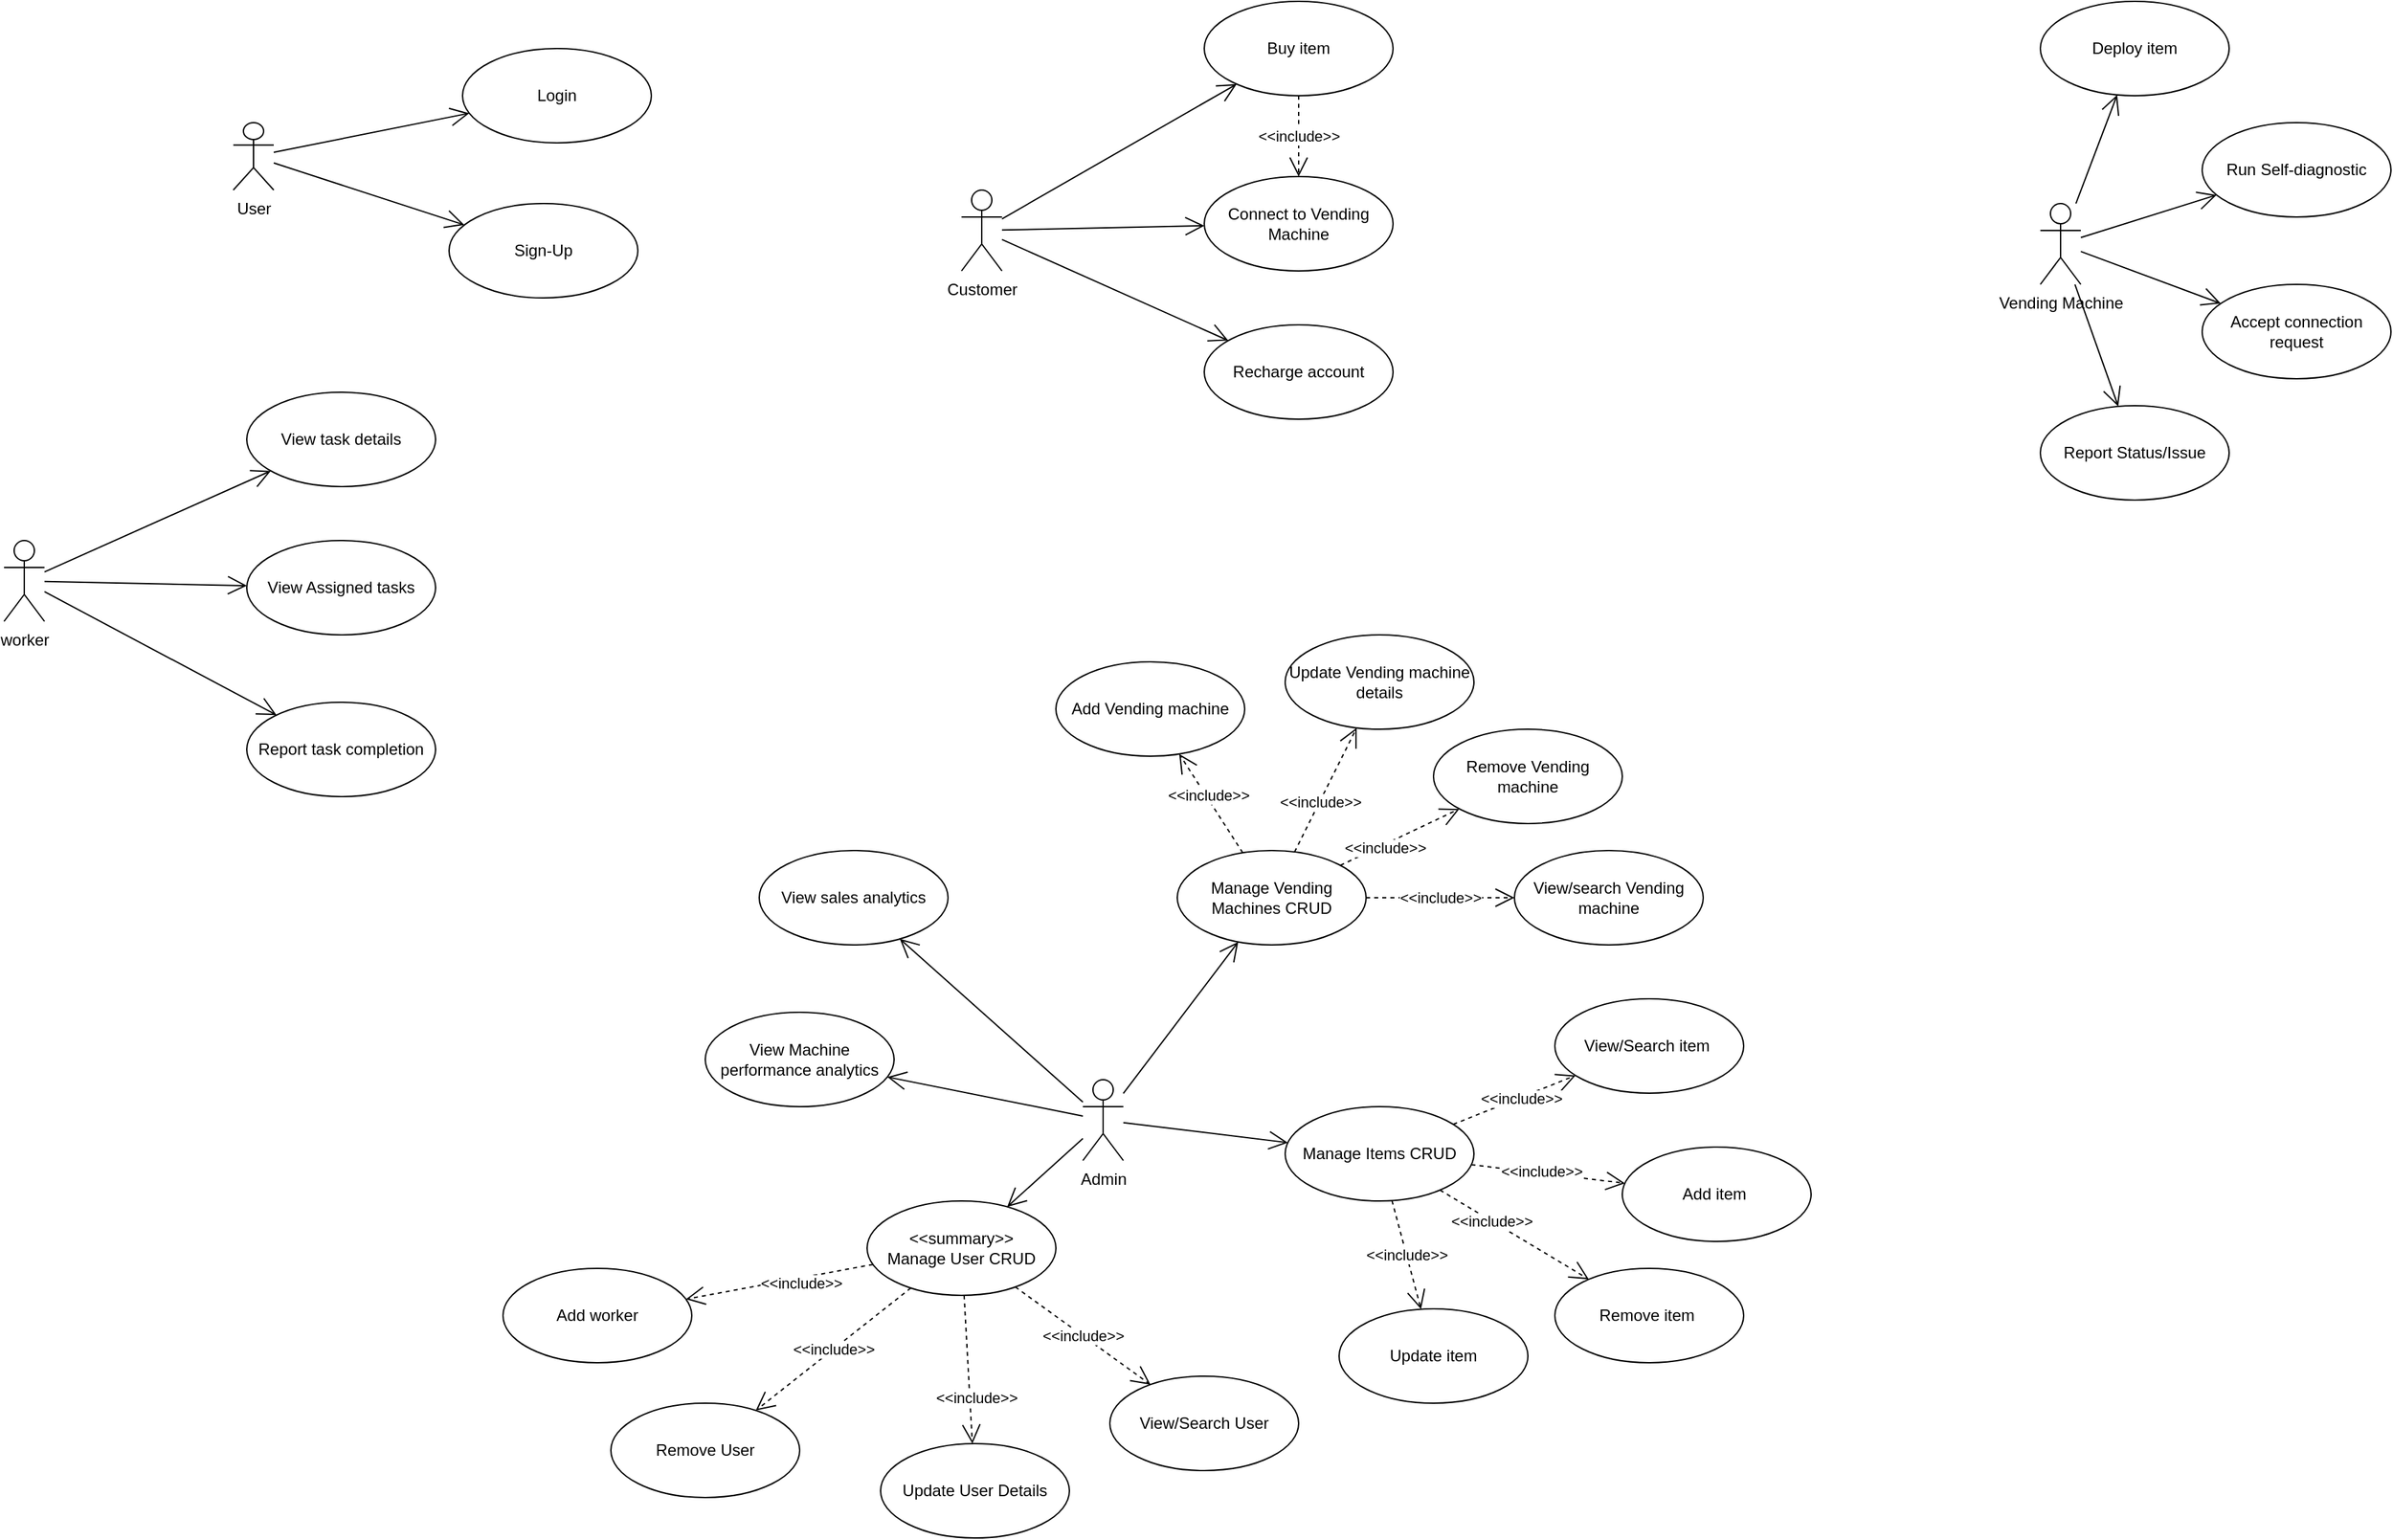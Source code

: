 <mxfile version="27.0.6">
  <diagram name="Page-1" id="kfAMMiPP0VObtHcJGvUk">
    <mxGraphModel dx="3601" dy="2061" grid="1" gridSize="10" guides="1" tooltips="1" connect="1" arrows="1" fold="1" page="1" pageScale="1" pageWidth="850" pageHeight="1100" math="0" shadow="0">
      <root>
        <object label="" id="0">
          <mxCell />
        </object>
        <mxCell id="1" parent="0" />
        <mxCell id="_scHbUb4v8V3rLatbe1g-1" value="Customer" style="shape=umlActor;verticalLabelPosition=bottom;verticalAlign=top;html=1;" parent="1" vertex="1">
          <mxGeometry x="-790" y="10" width="30" height="60" as="geometry" />
        </mxCell>
        <mxCell id="_scHbUb4v8V3rLatbe1g-2" value="Admin" style="shape=umlActor;verticalLabelPosition=bottom;verticalAlign=top;html=1;" parent="1" vertex="1">
          <mxGeometry x="-700" y="670" width="30" height="60" as="geometry" />
        </mxCell>
        <mxCell id="_scHbUb4v8V3rLatbe1g-3" value="Vending Machine" style="shape=umlActor;verticalLabelPosition=bottom;verticalAlign=top;html=1;" parent="1" vertex="1">
          <mxGeometry x="10" y="20" width="30" height="60" as="geometry" />
        </mxCell>
        <mxCell id="_scHbUb4v8V3rLatbe1g-4" value="worker" style="shape=umlActor;verticalLabelPosition=bottom;verticalAlign=top;html=1;" parent="1" vertex="1">
          <mxGeometry x="-1500" y="270" width="30" height="60" as="geometry" />
        </mxCell>
        <mxCell id="_scHbUb4v8V3rLatbe1g-9" value="" style="endArrow=open;endFill=1;endSize=12;html=1;rounded=0;" parent="1" source="_scHbUb4v8V3rLatbe1g-1" target="ytl-necwMsU3zjjI3Lu8-3" edge="1">
          <mxGeometry width="160" relative="1" as="geometry">
            <mxPoint x="-610" y="60" as="sourcePoint" />
            <mxPoint x="-595" y="95" as="targetPoint" />
          </mxGeometry>
        </mxCell>
        <mxCell id="_scHbUb4v8V3rLatbe1g-12" value="Recharge account" style="ellipse;whiteSpace=wrap;html=1;" parent="1" vertex="1">
          <mxGeometry x="-610" y="110" width="140" height="70" as="geometry" />
        </mxCell>
        <mxCell id="_scHbUb4v8V3rLatbe1g-14" value="Buy item" style="ellipse;whiteSpace=wrap;html=1;" parent="1" vertex="1">
          <mxGeometry x="-610" y="-130" width="140" height="70" as="geometry" />
        </mxCell>
        <mxCell id="_scHbUb4v8V3rLatbe1g-15" value="" style="endArrow=open;endFill=1;endSize=12;html=1;rounded=0;" parent="1" source="_scHbUb4v8V3rLatbe1g-1" target="_scHbUb4v8V3rLatbe1g-14" edge="1">
          <mxGeometry width="160" relative="1" as="geometry">
            <mxPoint x="-455" y="95" as="sourcePoint" />
            <mxPoint x="-250" y="380" as="targetPoint" />
          </mxGeometry>
        </mxCell>
        <mxCell id="_scHbUb4v8V3rLatbe1g-19" value="View Assigned tasks" style="ellipse;whiteSpace=wrap;html=1;" parent="1" vertex="1">
          <mxGeometry x="-1320" y="270" width="140" height="70" as="geometry" />
        </mxCell>
        <mxCell id="_scHbUb4v8V3rLatbe1g-20" value="" style="endArrow=open;endFill=1;endSize=12;html=1;rounded=0;" parent="1" source="_scHbUb4v8V3rLatbe1g-4" target="_scHbUb4v8V3rLatbe1g-19" edge="1">
          <mxGeometry width="160" relative="1" as="geometry">
            <mxPoint x="-1690" y="480" as="sourcePoint" />
            <mxPoint x="-1530" y="480" as="targetPoint" />
          </mxGeometry>
        </mxCell>
        <mxCell id="_scHbUb4v8V3rLatbe1g-23" value="View task details" style="ellipse;whiteSpace=wrap;html=1;" parent="1" vertex="1">
          <mxGeometry x="-1320" y="160" width="140" height="70" as="geometry" />
        </mxCell>
        <mxCell id="_scHbUb4v8V3rLatbe1g-25" value="Report task completion" style="ellipse;whiteSpace=wrap;html=1;" parent="1" vertex="1">
          <mxGeometry x="-1320" y="390" width="140" height="70" as="geometry" />
        </mxCell>
        <mxCell id="_scHbUb4v8V3rLatbe1g-26" value="" style="endArrow=open;endFill=1;endSize=12;html=1;rounded=0;" parent="1" source="_scHbUb4v8V3rLatbe1g-4" target="_scHbUb4v8V3rLatbe1g-25" edge="1">
          <mxGeometry width="160" relative="1" as="geometry">
            <mxPoint x="-1690" y="480" as="sourcePoint" />
            <mxPoint x="-1530" y="480" as="targetPoint" />
          </mxGeometry>
        </mxCell>
        <mxCell id="_scHbUb4v8V3rLatbe1g-31" value="Add worker" style="ellipse;whiteSpace=wrap;html=1;" parent="1" vertex="1">
          <mxGeometry x="-1130" y="810" width="140" height="70" as="geometry" />
        </mxCell>
        <mxCell id="_scHbUb4v8V3rLatbe1g-32" value="Manage Vending Machines CRUD" style="ellipse;whiteSpace=wrap;html=1;" parent="1" vertex="1">
          <mxGeometry x="-630" y="500" width="140" height="70" as="geometry" />
        </mxCell>
        <mxCell id="_scHbUb4v8V3rLatbe1g-33" value="Update Vending machine details" style="ellipse;whiteSpace=wrap;html=1;" parent="1" vertex="1">
          <mxGeometry x="-550" y="340" width="140" height="70" as="geometry" />
        </mxCell>
        <mxCell id="_scHbUb4v8V3rLatbe1g-34" value="View/Search item&amp;nbsp;" style="ellipse;whiteSpace=wrap;html=1;" parent="1" vertex="1">
          <mxGeometry x="-350" y="610" width="140" height="70" as="geometry" />
        </mxCell>
        <mxCell id="_scHbUb4v8V3rLatbe1g-35" value="Add Vending machine" style="ellipse;whiteSpace=wrap;html=1;" parent="1" vertex="1">
          <mxGeometry x="-720" y="360" width="140" height="70" as="geometry" />
        </mxCell>
        <mxCell id="_scHbUb4v8V3rLatbe1g-36" value="Update User Details" style="ellipse;whiteSpace=wrap;html=1;" parent="1" vertex="1">
          <mxGeometry x="-850" y="940" width="140" height="70" as="geometry" />
        </mxCell>
        <mxCell id="_scHbUb4v8V3rLatbe1g-37" value="Remove Vending machine" style="ellipse;whiteSpace=wrap;html=1;" parent="1" vertex="1">
          <mxGeometry x="-440" y="410" width="140" height="70" as="geometry" />
        </mxCell>
        <mxCell id="_scHbUb4v8V3rLatbe1g-38" value="" style="endArrow=open;endFill=1;endSize=12;html=1;rounded=0;dashed=1;" parent="1" source="_scHbUb4v8V3rLatbe1g-32" target="_scHbUb4v8V3rLatbe1g-33" edge="1">
          <mxGeometry width="160" relative="1" as="geometry">
            <mxPoint x="305" y="440" as="sourcePoint" />
            <mxPoint x="465" y="440" as="targetPoint" />
          </mxGeometry>
        </mxCell>
        <mxCell id="_scHbUb4v8V3rLatbe1g-39" value="&amp;lt;&amp;lt;include&amp;gt;&amp;gt;" style="edgeLabel;html=1;align=center;verticalAlign=middle;resizable=0;points=[];" parent="_scHbUb4v8V3rLatbe1g-38" vertex="1" connectable="0">
          <mxGeometry x="-0.199" relative="1" as="geometry">
            <mxPoint y="-1" as="offset" />
          </mxGeometry>
        </mxCell>
        <mxCell id="_scHbUb4v8V3rLatbe1g-40" value="" style="endArrow=open;endFill=1;endSize=12;html=1;rounded=0;" parent="1" source="_scHbUb4v8V3rLatbe1g-2" target="_scHbUb4v8V3rLatbe1g-32" edge="1">
          <mxGeometry width="160" relative="1" as="geometry">
            <mxPoint x="415" y="500" as="sourcePoint" />
            <mxPoint x="575" y="500" as="targetPoint" />
          </mxGeometry>
        </mxCell>
        <mxCell id="_scHbUb4v8V3rLatbe1g-43" value="&lt;div&gt;Manage Items CRUD&lt;/div&gt;" style="ellipse;whiteSpace=wrap;html=1;" parent="1" vertex="1">
          <mxGeometry x="-550" y="690" width="140" height="70" as="geometry" />
        </mxCell>
        <mxCell id="_scHbUb4v8V3rLatbe1g-44" value="" style="endArrow=open;endFill=1;endSize=12;html=1;rounded=0;" parent="1" source="_scHbUb4v8V3rLatbe1g-2" target="_scHbUb4v8V3rLatbe1g-43" edge="1">
          <mxGeometry width="160" relative="1" as="geometry">
            <mxPoint x="415" y="500" as="sourcePoint" />
            <mxPoint x="575" y="500" as="targetPoint" />
          </mxGeometry>
        </mxCell>
        <mxCell id="_scHbUb4v8V3rLatbe1g-45" value="" style="endArrow=open;endFill=1;endSize=12;html=1;rounded=0;dashed=1;" parent="1" source="_scHbUb4v8V3rLatbe1g-43" target="_scHbUb4v8V3rLatbe1g-34" edge="1">
          <mxGeometry width="160" relative="1" as="geometry">
            <mxPoint x="275" y="450" as="sourcePoint" />
            <mxPoint x="435" y="450" as="targetPoint" />
          </mxGeometry>
        </mxCell>
        <mxCell id="_scHbUb4v8V3rLatbe1g-46" value="&amp;lt;&amp;lt;include&amp;gt;&amp;gt;" style="edgeLabel;html=1;align=center;verticalAlign=middle;resizable=0;points=[];" parent="_scHbUb4v8V3rLatbe1g-45" vertex="1" connectable="0">
          <mxGeometry x="0.1" relative="1" as="geometry">
            <mxPoint as="offset" />
          </mxGeometry>
        </mxCell>
        <mxCell id="_scHbUb4v8V3rLatbe1g-47" value="Add item&amp;nbsp;" style="ellipse;whiteSpace=wrap;html=1;" parent="1" vertex="1">
          <mxGeometry x="-300" y="720" width="140" height="70" as="geometry" />
        </mxCell>
        <mxCell id="_scHbUb4v8V3rLatbe1g-48" value="Remove item&amp;nbsp;" style="ellipse;whiteSpace=wrap;html=1;" parent="1" vertex="1">
          <mxGeometry x="-350" y="810" width="140" height="70" as="geometry" />
        </mxCell>
        <mxCell id="_scHbUb4v8V3rLatbe1g-49" value="" style="endArrow=open;endFill=1;endSize=12;html=1;rounded=0;dashed=1;" parent="1" source="_scHbUb4v8V3rLatbe1g-32" target="_scHbUb4v8V3rLatbe1g-35" edge="1">
          <mxGeometry width="160" relative="1" as="geometry">
            <mxPoint x="305" y="610" as="sourcePoint" />
            <mxPoint x="465" y="610" as="targetPoint" />
          </mxGeometry>
        </mxCell>
        <mxCell id="_scHbUb4v8V3rLatbe1g-50" value="&amp;lt;&amp;lt;include&amp;gt;&amp;gt;" style="edgeLabel;html=1;align=center;verticalAlign=middle;resizable=0;points=[];" parent="_scHbUb4v8V3rLatbe1g-49" vertex="1" connectable="0">
          <mxGeometry x="0.147" y="-2" relative="1" as="geometry">
            <mxPoint as="offset" />
          </mxGeometry>
        </mxCell>
        <mxCell id="_scHbUb4v8V3rLatbe1g-51" value="" style="endArrow=open;endFill=1;endSize=12;html=1;rounded=0;dashed=1;" parent="1" source="_scHbUb4v8V3rLatbe1g-32" target="_scHbUb4v8V3rLatbe1g-37" edge="1">
          <mxGeometry width="160" relative="1" as="geometry">
            <mxPoint x="305" y="610" as="sourcePoint" />
            <mxPoint x="465" y="610" as="targetPoint" />
          </mxGeometry>
        </mxCell>
        <mxCell id="_scHbUb4v8V3rLatbe1g-52" value="&amp;lt;&amp;lt;include&amp;gt;&amp;gt;" style="edgeLabel;html=1;align=center;verticalAlign=middle;resizable=0;points=[];" parent="_scHbUb4v8V3rLatbe1g-51" vertex="1" connectable="0">
          <mxGeometry x="-0.259" y="-1" relative="1" as="geometry">
            <mxPoint y="1" as="offset" />
          </mxGeometry>
        </mxCell>
        <mxCell id="_scHbUb4v8V3rLatbe1g-53" value="" style="endArrow=open;endFill=1;endSize=12;html=1;rounded=0;dashed=1;" parent="1" source="_scHbUb4v8V3rLatbe1g-43" target="_scHbUb4v8V3rLatbe1g-47" edge="1">
          <mxGeometry width="160" relative="1" as="geometry">
            <mxPoint x="275" y="620" as="sourcePoint" />
            <mxPoint x="332.697" y="670.956" as="targetPoint" />
          </mxGeometry>
        </mxCell>
        <mxCell id="_scHbUb4v8V3rLatbe1g-54" value="&amp;lt;&amp;lt;include&amp;gt;&amp;gt;" style="edgeLabel;html=1;align=center;verticalAlign=middle;resizable=0;points=[];" parent="_scHbUb4v8V3rLatbe1g-53" vertex="1" connectable="0">
          <mxGeometry x="-0.076" y="1" relative="1" as="geometry">
            <mxPoint x="-1" y="-1" as="offset" />
          </mxGeometry>
        </mxCell>
        <mxCell id="_scHbUb4v8V3rLatbe1g-55" value="" style="endArrow=open;endFill=1;endSize=12;html=1;rounded=0;dashed=1;" parent="1" source="_scHbUb4v8V3rLatbe1g-43" target="_scHbUb4v8V3rLatbe1g-48" edge="1">
          <mxGeometry width="160" relative="1" as="geometry">
            <mxPoint x="275" y="620" as="sourcePoint" />
            <mxPoint x="435" y="620" as="targetPoint" />
          </mxGeometry>
        </mxCell>
        <mxCell id="_scHbUb4v8V3rLatbe1g-56" value="&amp;lt;&amp;lt;include&amp;gt;&amp;gt;" style="edgeLabel;html=1;align=center;verticalAlign=middle;resizable=0;points=[];" parent="_scHbUb4v8V3rLatbe1g-55" vertex="1" connectable="0">
          <mxGeometry x="-0.315" relative="1" as="geometry">
            <mxPoint as="offset" />
          </mxGeometry>
        </mxCell>
        <mxCell id="_scHbUb4v8V3rLatbe1g-57" value="" style="endArrow=open;endFill=1;endSize=12;html=1;rounded=0;dashed=1;" parent="1" source="ytl-necwMsU3zjjI3Lu8-12" target="_scHbUb4v8V3rLatbe1g-36" edge="1">
          <mxGeometry width="160" relative="1" as="geometry">
            <mxPoint x="245" y="640" as="sourcePoint" />
            <mxPoint x="405" y="640" as="targetPoint" />
          </mxGeometry>
        </mxCell>
        <mxCell id="ytl-necwMsU3zjjI3Lu8-23" value="&amp;lt;&amp;lt;include&amp;gt;&amp;gt;" style="edgeLabel;html=1;align=center;verticalAlign=middle;resizable=0;points=[];" parent="_scHbUb4v8V3rLatbe1g-57" vertex="1" connectable="0">
          <mxGeometry x="0.376" y="4" relative="1" as="geometry">
            <mxPoint x="1" as="offset" />
          </mxGeometry>
        </mxCell>
        <mxCell id="_scHbUb4v8V3rLatbe1g-58" value="" style="endArrow=open;endFill=1;endSize=12;html=1;rounded=0;dashed=1;" parent="1" source="ytl-necwMsU3zjjI3Lu8-12" target="_scHbUb4v8V3rLatbe1g-31" edge="1">
          <mxGeometry width="160" relative="1" as="geometry">
            <mxPoint x="245" y="640" as="sourcePoint" />
            <mxPoint x="405" y="640" as="targetPoint" />
          </mxGeometry>
        </mxCell>
        <mxCell id="ytl-necwMsU3zjjI3Lu8-22" value="&amp;lt;&amp;lt;include&amp;gt;&amp;gt;" style="edgeLabel;html=1;align=center;verticalAlign=middle;resizable=0;points=[];" parent="_scHbUb4v8V3rLatbe1g-58" vertex="1" connectable="0">
          <mxGeometry x="-0.211" y="3" relative="1" as="geometry">
            <mxPoint y="1" as="offset" />
          </mxGeometry>
        </mxCell>
        <mxCell id="_scHbUb4v8V3rLatbe1g-61" value="Accept connection request" style="ellipse;whiteSpace=wrap;html=1;" parent="1" vertex="1">
          <mxGeometry x="130" y="80" width="140" height="70" as="geometry" />
        </mxCell>
        <mxCell id="_scHbUb4v8V3rLatbe1g-62" value="" style="endArrow=open;endFill=1;endSize=12;html=1;rounded=0;" parent="1" source="_scHbUb4v8V3rLatbe1g-3" target="_scHbUb4v8V3rLatbe1g-61" edge="1">
          <mxGeometry width="160" relative="1" as="geometry">
            <mxPoint x="-830" y="-345" as="sourcePoint" />
            <mxPoint x="-670" y="-345" as="targetPoint" />
          </mxGeometry>
        </mxCell>
        <mxCell id="_scHbUb4v8V3rLatbe1g-63" value="Deploy item" style="ellipse;whiteSpace=wrap;html=1;" parent="1" vertex="1">
          <mxGeometry x="10" y="-130" width="140" height="70" as="geometry" />
        </mxCell>
        <mxCell id="_scHbUb4v8V3rLatbe1g-65" value="" style="endArrow=open;endFill=1;endSize=12;html=1;rounded=0;" parent="1" source="_scHbUb4v8V3rLatbe1g-3" target="_scHbUb4v8V3rLatbe1g-63" edge="1">
          <mxGeometry width="160" relative="1" as="geometry">
            <mxPoint x="-33.191" y="-193.976" as="sourcePoint" />
            <mxPoint x="-670" y="-345" as="targetPoint" />
          </mxGeometry>
        </mxCell>
        <mxCell id="_scHbUb4v8V3rLatbe1g-73" value="Report Status/Issue" style="ellipse;whiteSpace=wrap;html=1;" parent="1" vertex="1">
          <mxGeometry x="10" y="170" width="140" height="70" as="geometry" />
        </mxCell>
        <mxCell id="_scHbUb4v8V3rLatbe1g-79" value="Run Self-diagnostic" style="ellipse;whiteSpace=wrap;html=1;" parent="1" vertex="1">
          <mxGeometry x="130" y="-40" width="140" height="70" as="geometry" />
        </mxCell>
        <mxCell id="_scHbUb4v8V3rLatbe1g-81" value="" style="endArrow=open;endFill=1;endSize=12;html=1;rounded=0;" parent="1" source="_scHbUb4v8V3rLatbe1g-3" target="_scHbUb4v8V3rLatbe1g-79" edge="1">
          <mxGeometry width="160" relative="1" as="geometry">
            <mxPoint x="-830" y="-345" as="sourcePoint" />
            <mxPoint x="-670" y="-345" as="targetPoint" />
          </mxGeometry>
        </mxCell>
        <mxCell id="_scHbUb4v8V3rLatbe1g-82" value="" style="endArrow=open;endFill=1;endSize=12;html=1;rounded=0;" parent="1" source="_scHbUb4v8V3rLatbe1g-3" target="_scHbUb4v8V3rLatbe1g-73" edge="1">
          <mxGeometry width="160" relative="1" as="geometry">
            <mxPoint x="-830" y="-345" as="sourcePoint" />
            <mxPoint x="-670" y="-345" as="targetPoint" />
          </mxGeometry>
        </mxCell>
        <mxCell id="ytl-necwMsU3zjjI3Lu8-2" value="User" style="shape=umlActor;verticalLabelPosition=bottom;verticalAlign=top;html=1;outlineConnect=0;" parent="1" vertex="1">
          <mxGeometry x="-1330" y="-40" width="30" height="50" as="geometry" />
        </mxCell>
        <mxCell id="ytl-necwMsU3zjjI3Lu8-3" value="Connect to Vending Machine" style="ellipse;whiteSpace=wrap;html=1;" parent="1" vertex="1">
          <mxGeometry x="-610" width="140" height="70" as="geometry" />
        </mxCell>
        <mxCell id="ytl-necwMsU3zjjI3Lu8-4" value="Sign-Up" style="ellipse;whiteSpace=wrap;html=1;" parent="1" vertex="1">
          <mxGeometry x="-1170" y="20" width="140" height="70" as="geometry" />
        </mxCell>
        <mxCell id="ytl-necwMsU3zjjI3Lu8-5" value="Login" style="ellipse;whiteSpace=wrap;html=1;" parent="1" vertex="1">
          <mxGeometry x="-1160" y="-95" width="140" height="70" as="geometry" />
        </mxCell>
        <mxCell id="ytl-necwMsU3zjjI3Lu8-6" value="" style="endArrow=open;endFill=1;endSize=12;html=1;rounded=0;" parent="1" source="ytl-necwMsU3zjjI3Lu8-2" target="ytl-necwMsU3zjjI3Lu8-4" edge="1">
          <mxGeometry width="160" relative="1" as="geometry">
            <mxPoint x="-260" y="365" as="sourcePoint" />
            <mxPoint x="-100" y="365" as="targetPoint" />
          </mxGeometry>
        </mxCell>
        <mxCell id="ytl-necwMsU3zjjI3Lu8-7" value="" style="endArrow=open;endFill=1;endSize=12;html=1;rounded=0;" parent="1" source="ytl-necwMsU3zjjI3Lu8-2" target="ytl-necwMsU3zjjI3Lu8-5" edge="1">
          <mxGeometry width="160" relative="1" as="geometry">
            <mxPoint x="-260" y="365" as="sourcePoint" />
            <mxPoint x="-100" y="365" as="targetPoint" />
          </mxGeometry>
        </mxCell>
        <mxCell id="ytl-necwMsU3zjjI3Lu8-12" value="&amp;lt;&amp;lt;summary&amp;gt;&amp;gt;&lt;br&gt;Manage User CRUD" style="ellipse;whiteSpace=wrap;html=1;" parent="1" vertex="1">
          <mxGeometry x="-860" y="760" width="140" height="70" as="geometry" />
        </mxCell>
        <mxCell id="ytl-necwMsU3zjjI3Lu8-24" value="Remove User" style="ellipse;whiteSpace=wrap;html=1;" parent="1" vertex="1">
          <mxGeometry x="-1050" y="910" width="140" height="70" as="geometry" />
        </mxCell>
        <mxCell id="ytl-necwMsU3zjjI3Lu8-25" value="&amp;lt;&amp;lt;include&amp;gt;&amp;gt;" style="endArrow=open;endSize=12;dashed=1;html=1;rounded=0;" parent="1" source="ytl-necwMsU3zjjI3Lu8-12" target="ytl-necwMsU3zjjI3Lu8-24" edge="1">
          <mxGeometry width="160" relative="1" as="geometry">
            <mxPoint x="-340" y="520" as="sourcePoint" />
            <mxPoint x="-180" y="520" as="targetPoint" />
          </mxGeometry>
        </mxCell>
        <mxCell id="ytl-necwMsU3zjjI3Lu8-28" value="" style="endArrow=open;endFill=1;endSize=12;html=1;rounded=0;" parent="1" source="_scHbUb4v8V3rLatbe1g-2" target="ytl-necwMsU3zjjI3Lu8-12" edge="1">
          <mxGeometry width="160" relative="1" as="geometry">
            <mxPoint x="-170" y="550" as="sourcePoint" />
            <mxPoint x="-10" y="550" as="targetPoint" />
          </mxGeometry>
        </mxCell>
        <mxCell id="ytl-necwMsU3zjjI3Lu8-33" value="" style="endArrow=open;endFill=1;endSize=12;html=1;rounded=0;" parent="1" source="_scHbUb4v8V3rLatbe1g-1" target="_scHbUb4v8V3rLatbe1g-12" edge="1">
          <mxGeometry width="160" relative="1" as="geometry">
            <mxPoint x="-730" y="350" as="sourcePoint" />
            <mxPoint x="-570" y="350" as="targetPoint" />
          </mxGeometry>
        </mxCell>
        <mxCell id="ytl-necwMsU3zjjI3Lu8-34" value="&amp;lt;&amp;lt;include&amp;gt;&amp;gt;" style="endArrow=open;endFill=1;endSize=12;html=1;rounded=0;dashed=1;" parent="1" source="_scHbUb4v8V3rLatbe1g-14" target="ytl-necwMsU3zjjI3Lu8-3" edge="1">
          <mxGeometry width="160" relative="1" as="geometry">
            <mxPoint x="-730" y="350" as="sourcePoint" />
            <mxPoint x="-570" y="350" as="targetPoint" />
          </mxGeometry>
        </mxCell>
        <mxCell id="mYpOT3v5wffNOWk1pQbh-1" value="" style="endArrow=open;endFill=1;endSize=12;html=1;rounded=0;" parent="1" source="_scHbUb4v8V3rLatbe1g-4" target="_scHbUb4v8V3rLatbe1g-23" edge="1">
          <mxGeometry width="160" relative="1" as="geometry">
            <mxPoint x="-650" y="330" as="sourcePoint" />
            <mxPoint x="-490" y="330" as="targetPoint" />
          </mxGeometry>
        </mxCell>
        <mxCell id="mYpOT3v5wffNOWk1pQbh-3" value="View/search Vending machine" style="ellipse;whiteSpace=wrap;html=1;" parent="1" vertex="1">
          <mxGeometry x="-380" y="500" width="140" height="70" as="geometry" />
        </mxCell>
        <mxCell id="mYpOT3v5wffNOWk1pQbh-4" value="&amp;lt;&amp;lt;include&amp;gt;&amp;gt;" style="endArrow=open;endFill=1;endSize=12;html=1;rounded=0;dashed=1;" parent="1" source="_scHbUb4v8V3rLatbe1g-32" target="mYpOT3v5wffNOWk1pQbh-3" edge="1">
          <mxGeometry width="160" relative="1" as="geometry">
            <mxPoint x="-680" y="520" as="sourcePoint" />
            <mxPoint x="-520" y="520" as="targetPoint" />
          </mxGeometry>
        </mxCell>
        <mxCell id="mYpOT3v5wffNOWk1pQbh-5" value="Update item" style="ellipse;whiteSpace=wrap;html=1;" parent="1" vertex="1">
          <mxGeometry x="-510" y="840" width="140" height="70" as="geometry" />
        </mxCell>
        <mxCell id="mYpOT3v5wffNOWk1pQbh-6" value="&amp;lt;&amp;lt;include&amp;gt;&amp;gt;" style="endArrow=open;endFill=1;endSize=12;html=1;rounded=0;dashed=1;" parent="1" source="_scHbUb4v8V3rLatbe1g-43" target="mYpOT3v5wffNOWk1pQbh-5" edge="1">
          <mxGeometry width="160" relative="1" as="geometry">
            <mxPoint x="-710" y="530" as="sourcePoint" />
            <mxPoint x="-550" y="530" as="targetPoint" />
          </mxGeometry>
        </mxCell>
        <mxCell id="mYpOT3v5wffNOWk1pQbh-7" value="View/Search User" style="ellipse;whiteSpace=wrap;html=1;" parent="1" vertex="1">
          <mxGeometry x="-680" y="890" width="140" height="70" as="geometry" />
        </mxCell>
        <mxCell id="mYpOT3v5wffNOWk1pQbh-8" value="&amp;lt;&amp;lt;include&amp;gt;&amp;gt;" style="endArrow=open;endFill=1;endSize=12;html=1;rounded=0;dashed=1;" parent="1" source="ytl-necwMsU3zjjI3Lu8-12" target="mYpOT3v5wffNOWk1pQbh-7" edge="1">
          <mxGeometry width="160" relative="1" as="geometry">
            <mxPoint x="-570" y="550" as="sourcePoint" />
            <mxPoint x="-410" y="550" as="targetPoint" />
          </mxGeometry>
        </mxCell>
        <mxCell id="mYpOT3v5wffNOWk1pQbh-10" value="View sales analytics" style="ellipse;whiteSpace=wrap;html=1;" parent="1" vertex="1">
          <mxGeometry x="-940" y="500" width="140" height="70" as="geometry" />
        </mxCell>
        <mxCell id="mYpOT3v5wffNOWk1pQbh-11" value="View Machine performance analytics" style="ellipse;whiteSpace=wrap;html=1;" parent="1" vertex="1">
          <mxGeometry x="-980" y="620" width="140" height="70" as="geometry" />
        </mxCell>
        <mxCell id="mYpOT3v5wffNOWk1pQbh-12" value="" style="endArrow=open;endFill=1;endSize=12;html=1;rounded=0;" parent="1" source="_scHbUb4v8V3rLatbe1g-2" target="mYpOT3v5wffNOWk1pQbh-10" edge="1">
          <mxGeometry width="160" relative="1" as="geometry">
            <mxPoint x="-570" y="580" as="sourcePoint" />
            <mxPoint x="-410" y="580" as="targetPoint" />
          </mxGeometry>
        </mxCell>
        <mxCell id="mYpOT3v5wffNOWk1pQbh-13" value="" style="endArrow=open;endFill=1;endSize=12;html=1;rounded=0;" parent="1" source="_scHbUb4v8V3rLatbe1g-2" target="mYpOT3v5wffNOWk1pQbh-11" edge="1">
          <mxGeometry width="160" relative="1" as="geometry">
            <mxPoint x="-570" y="580" as="sourcePoint" />
            <mxPoint x="-410" y="580" as="targetPoint" />
          </mxGeometry>
        </mxCell>
      </root>
    </mxGraphModel>
  </diagram>
</mxfile>
